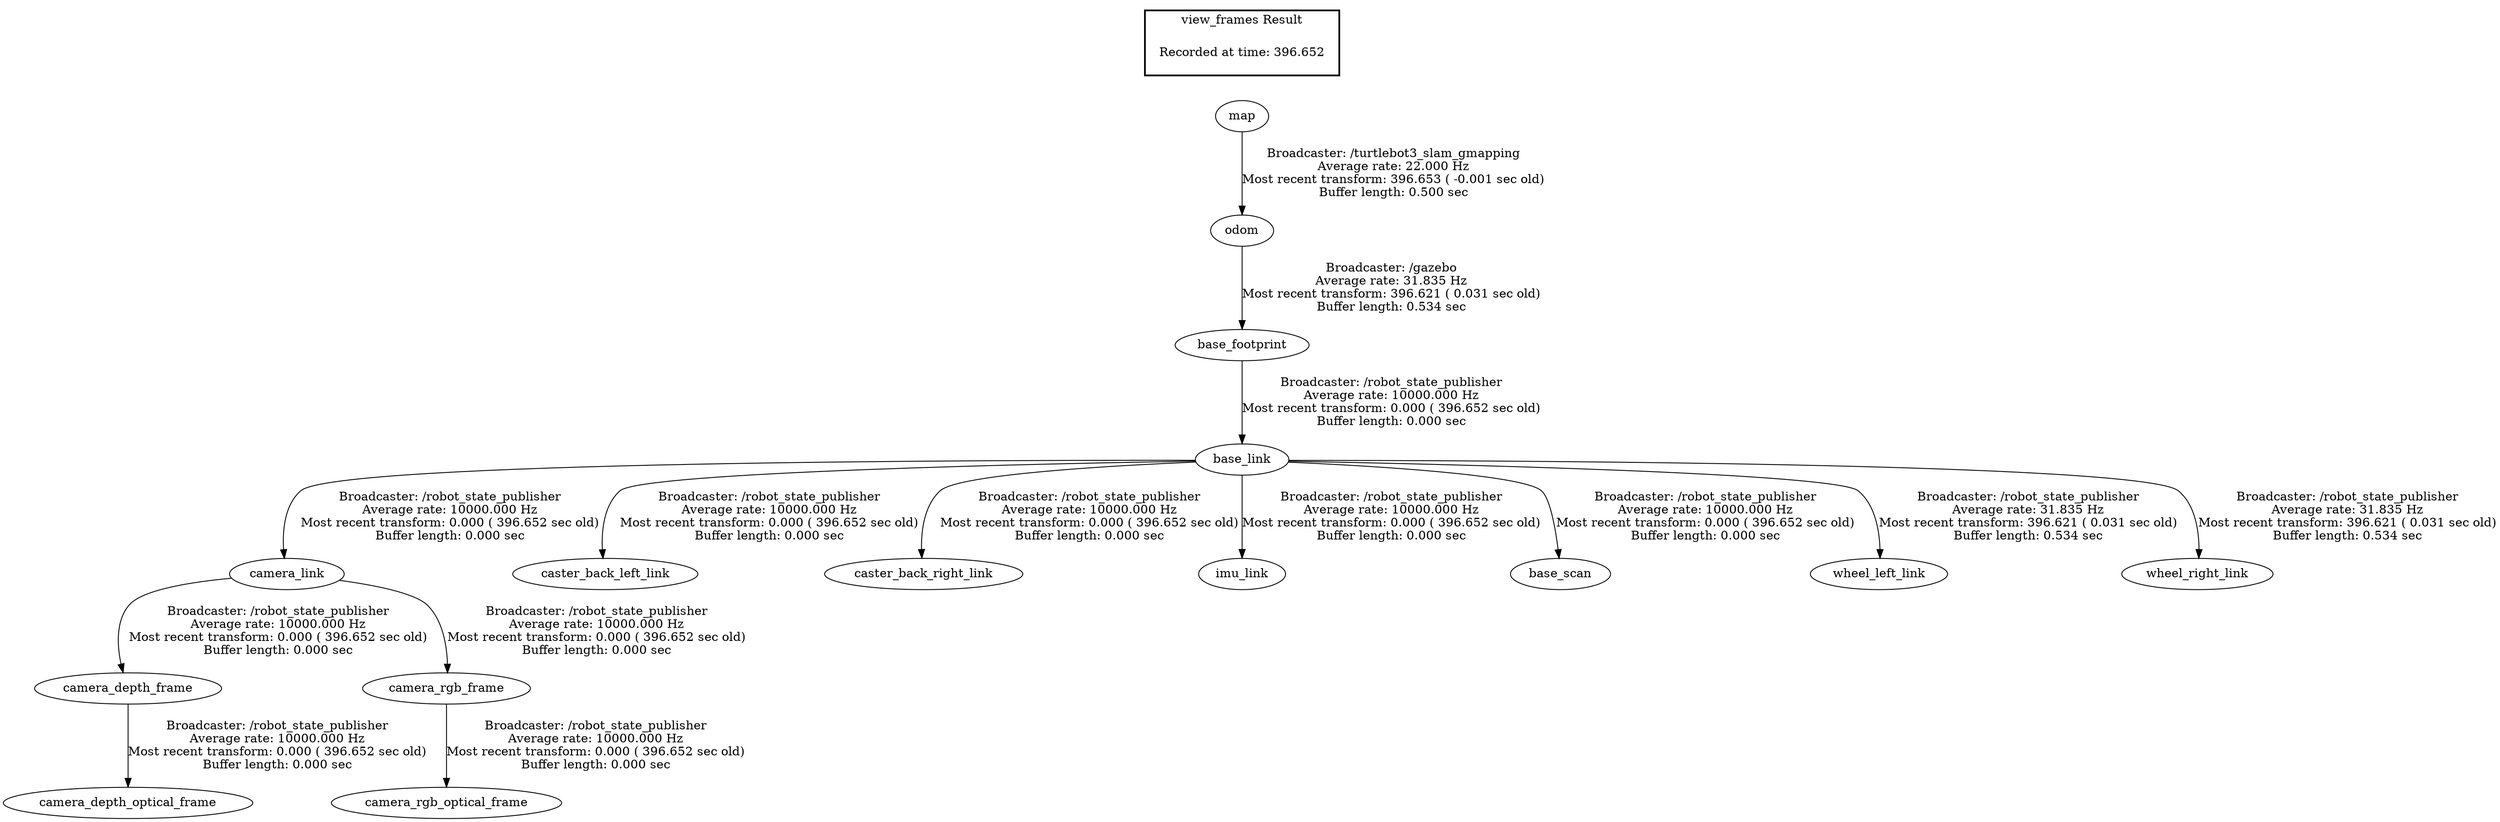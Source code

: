 digraph G {
"base_footprint" -> "base_link"[label="Broadcaster: /robot_state_publisher\nAverage rate: 10000.000 Hz\nMost recent transform: 0.000 ( 396.652 sec old)\nBuffer length: 0.000 sec\n"];
"odom" -> "base_footprint"[label="Broadcaster: /gazebo\nAverage rate: 31.835 Hz\nMost recent transform: 396.621 ( 0.031 sec old)\nBuffer length: 0.534 sec\n"];
"camera_link" -> "camera_depth_frame"[label="Broadcaster: /robot_state_publisher\nAverage rate: 10000.000 Hz\nMost recent transform: 0.000 ( 396.652 sec old)\nBuffer length: 0.000 sec\n"];
"base_link" -> "camera_link"[label="Broadcaster: /robot_state_publisher\nAverage rate: 10000.000 Hz\nMost recent transform: 0.000 ( 396.652 sec old)\nBuffer length: 0.000 sec\n"];
"camera_depth_frame" -> "camera_depth_optical_frame"[label="Broadcaster: /robot_state_publisher\nAverage rate: 10000.000 Hz\nMost recent transform: 0.000 ( 396.652 sec old)\nBuffer length: 0.000 sec\n"];
"camera_link" -> "camera_rgb_frame"[label="Broadcaster: /robot_state_publisher\nAverage rate: 10000.000 Hz\nMost recent transform: 0.000 ( 396.652 sec old)\nBuffer length: 0.000 sec\n"];
"camera_rgb_frame" -> "camera_rgb_optical_frame"[label="Broadcaster: /robot_state_publisher\nAverage rate: 10000.000 Hz\nMost recent transform: 0.000 ( 396.652 sec old)\nBuffer length: 0.000 sec\n"];
"base_link" -> "caster_back_left_link"[label="Broadcaster: /robot_state_publisher\nAverage rate: 10000.000 Hz\nMost recent transform: 0.000 ( 396.652 sec old)\nBuffer length: 0.000 sec\n"];
"base_link" -> "caster_back_right_link"[label="Broadcaster: /robot_state_publisher\nAverage rate: 10000.000 Hz\nMost recent transform: 0.000 ( 396.652 sec old)\nBuffer length: 0.000 sec\n"];
"base_link" -> "imu_link"[label="Broadcaster: /robot_state_publisher\nAverage rate: 10000.000 Hz\nMost recent transform: 0.000 ( 396.652 sec old)\nBuffer length: 0.000 sec\n"];
"base_link" -> "base_scan"[label="Broadcaster: /robot_state_publisher\nAverage rate: 10000.000 Hz\nMost recent transform: 0.000 ( 396.652 sec old)\nBuffer length: 0.000 sec\n"];
"map" -> "odom"[label="Broadcaster: /turtlebot3_slam_gmapping\nAverage rate: 22.000 Hz\nMost recent transform: 396.653 ( -0.001 sec old)\nBuffer length: 0.500 sec\n"];
"base_link" -> "wheel_left_link"[label="Broadcaster: /robot_state_publisher\nAverage rate: 31.835 Hz\nMost recent transform: 396.621 ( 0.031 sec old)\nBuffer length: 0.534 sec\n"];
"base_link" -> "wheel_right_link"[label="Broadcaster: /robot_state_publisher\nAverage rate: 31.835 Hz\nMost recent transform: 396.621 ( 0.031 sec old)\nBuffer length: 0.534 sec\n"];
edge [style=invis];
 subgraph cluster_legend { style=bold; color=black; label ="view_frames Result";
"Recorded at time: 396.652"[ shape=plaintext ] ;
 }->"map";
}